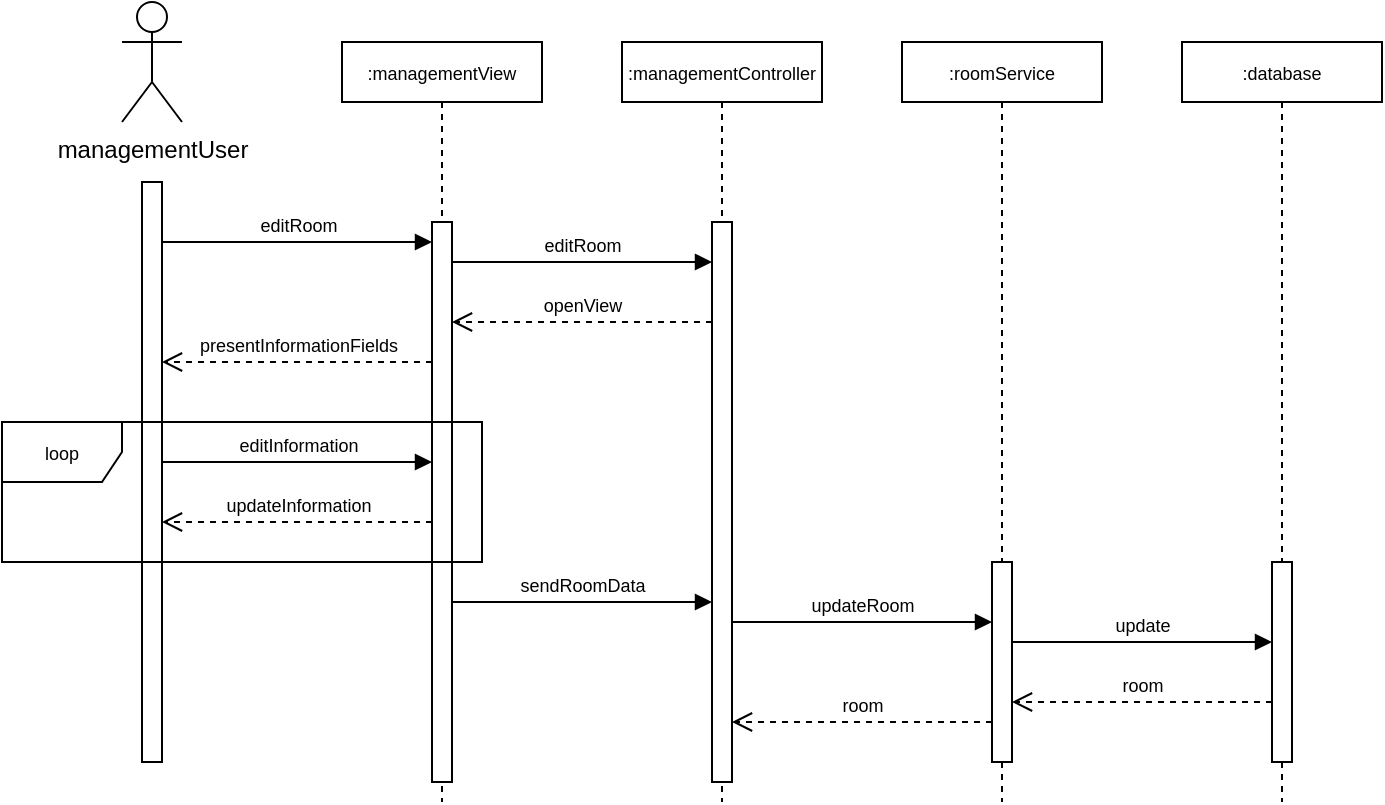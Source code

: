 <mxfile version="21.1.5" type="github">
  <diagram name="Seite-1" id="2M5eXFFC1SxqYQrEGzhu">
    <mxGraphModel dx="875" dy="438" grid="1" gridSize="10" guides="1" tooltips="1" connect="1" arrows="1" fold="1" page="1" pageScale="1" pageWidth="827" pageHeight="1169" math="0" shadow="0">
      <root>
        <mxCell id="0" />
        <mxCell id="1" parent="0" />
        <mxCell id="eeAkKd5FmDa_MluTbbMC-9" value="&lt;font style=&quot;font-size: 9px;&quot;&gt;:managementController&lt;/font&gt;" style="shape=umlLifeline;perimeter=lifelinePerimeter;whiteSpace=wrap;html=1;container=1;dropTarget=0;collapsible=0;recursiveResize=0;outlineConnect=0;portConstraint=eastwest;newEdgeStyle={&quot;edgeStyle&quot;:&quot;elbowEdgeStyle&quot;,&quot;elbow&quot;:&quot;vertical&quot;,&quot;curved&quot;:0,&quot;rounded&quot;:0};size=30;" vertex="1" parent="1">
          <mxGeometry x="340" y="120" width="100" height="380" as="geometry" />
        </mxCell>
        <mxCell id="eeAkKd5FmDa_MluTbbMC-10" value="" style="html=1;points=[];perimeter=orthogonalPerimeter;outlineConnect=0;targetShapes=umlLifeline;portConstraint=eastwest;newEdgeStyle={&quot;edgeStyle&quot;:&quot;elbowEdgeStyle&quot;,&quot;elbow&quot;:&quot;vertical&quot;,&quot;curved&quot;:0,&quot;rounded&quot;:0};" vertex="1" parent="eeAkKd5FmDa_MluTbbMC-9">
          <mxGeometry x="45" y="90" width="10" height="280" as="geometry" />
        </mxCell>
        <mxCell id="eeAkKd5FmDa_MluTbbMC-11" value="&lt;font style=&quot;font-size: 9px;&quot;&gt;:managementView&lt;/font&gt;" style="shape=umlLifeline;perimeter=lifelinePerimeter;whiteSpace=wrap;html=1;container=1;dropTarget=0;collapsible=0;recursiveResize=0;outlineConnect=0;portConstraint=eastwest;newEdgeStyle={&quot;edgeStyle&quot;:&quot;elbowEdgeStyle&quot;,&quot;elbow&quot;:&quot;vertical&quot;,&quot;curved&quot;:0,&quot;rounded&quot;:0};size=30;" vertex="1" parent="1">
          <mxGeometry x="200" y="120" width="100" height="380" as="geometry" />
        </mxCell>
        <mxCell id="eeAkKd5FmDa_MluTbbMC-12" value="" style="html=1;points=[];perimeter=orthogonalPerimeter;outlineConnect=0;targetShapes=umlLifeline;portConstraint=eastwest;newEdgeStyle={&quot;edgeStyle&quot;:&quot;elbowEdgeStyle&quot;,&quot;elbow&quot;:&quot;vertical&quot;,&quot;curved&quot;:0,&quot;rounded&quot;:0};" vertex="1" parent="eeAkKd5FmDa_MluTbbMC-11">
          <mxGeometry x="45" y="90" width="10" height="280" as="geometry" />
        </mxCell>
        <mxCell id="eeAkKd5FmDa_MluTbbMC-15" value="&lt;font style=&quot;font-size: 9px;&quot;&gt;:roomService&lt;/font&gt;" style="shape=umlLifeline;perimeter=lifelinePerimeter;whiteSpace=wrap;html=1;container=1;dropTarget=0;collapsible=0;recursiveResize=0;outlineConnect=0;portConstraint=eastwest;newEdgeStyle={&quot;edgeStyle&quot;:&quot;elbowEdgeStyle&quot;,&quot;elbow&quot;:&quot;vertical&quot;,&quot;curved&quot;:0,&quot;rounded&quot;:0};size=30;" vertex="1" parent="1">
          <mxGeometry x="480" y="120" width="100" height="380" as="geometry" />
        </mxCell>
        <mxCell id="eeAkKd5FmDa_MluTbbMC-16" value="" style="html=1;points=[];perimeter=orthogonalPerimeter;outlineConnect=0;targetShapes=umlLifeline;portConstraint=eastwest;newEdgeStyle={&quot;edgeStyle&quot;:&quot;elbowEdgeStyle&quot;,&quot;elbow&quot;:&quot;vertical&quot;,&quot;curved&quot;:0,&quot;rounded&quot;:0};" vertex="1" parent="eeAkKd5FmDa_MluTbbMC-15">
          <mxGeometry x="45" y="260" width="10" height="100" as="geometry" />
        </mxCell>
        <mxCell id="eeAkKd5FmDa_MluTbbMC-17" value="&lt;font style=&quot;font-size: 9px;&quot;&gt;:database&lt;/font&gt;" style="shape=umlLifeline;perimeter=lifelinePerimeter;whiteSpace=wrap;html=1;container=1;dropTarget=0;collapsible=0;recursiveResize=0;outlineConnect=0;portConstraint=eastwest;newEdgeStyle={&quot;edgeStyle&quot;:&quot;elbowEdgeStyle&quot;,&quot;elbow&quot;:&quot;vertical&quot;,&quot;curved&quot;:0,&quot;rounded&quot;:0};size=30;" vertex="1" parent="1">
          <mxGeometry x="620" y="120" width="100" height="380" as="geometry" />
        </mxCell>
        <mxCell id="eeAkKd5FmDa_MluTbbMC-18" value="" style="html=1;points=[];perimeter=orthogonalPerimeter;outlineConnect=0;targetShapes=umlLifeline;portConstraint=eastwest;newEdgeStyle={&quot;edgeStyle&quot;:&quot;elbowEdgeStyle&quot;,&quot;elbow&quot;:&quot;vertical&quot;,&quot;curved&quot;:0,&quot;rounded&quot;:0};" vertex="1" parent="eeAkKd5FmDa_MluTbbMC-17">
          <mxGeometry x="45" y="260" width="10" height="100" as="geometry" />
        </mxCell>
        <mxCell id="eeAkKd5FmDa_MluTbbMC-20" value="" style="html=1;points=[];perimeter=orthogonalPerimeter;outlineConnect=0;targetShapes=umlLifeline;portConstraint=eastwest;newEdgeStyle={&quot;edgeStyle&quot;:&quot;elbowEdgeStyle&quot;,&quot;elbow&quot;:&quot;vertical&quot;,&quot;curved&quot;:0,&quot;rounded&quot;:0};" vertex="1" parent="1">
          <mxGeometry x="100" y="190" width="10" height="290" as="geometry" />
        </mxCell>
        <mxCell id="eeAkKd5FmDa_MluTbbMC-22" value="managementUser" style="shape=umlActor;verticalLabelPosition=bottom;verticalAlign=top;html=1;" vertex="1" parent="1">
          <mxGeometry x="90" y="100" width="30" height="60" as="geometry" />
        </mxCell>
        <mxCell id="eeAkKd5FmDa_MluTbbMC-24" value="&lt;font style=&quot;font-size: 9px;&quot;&gt;editRoom&lt;/font&gt;" style="html=1;verticalAlign=bottom;endArrow=block;edgeStyle=elbowEdgeStyle;elbow=vertical;curved=0;rounded=0;" edge="1" parent="1" source="eeAkKd5FmDa_MluTbbMC-20" target="eeAkKd5FmDa_MluTbbMC-12">
          <mxGeometry width="80" relative="1" as="geometry">
            <mxPoint x="130" y="220" as="sourcePoint" />
            <mxPoint x="240" y="220" as="targetPoint" />
            <Array as="points">
              <mxPoint x="180" y="220" />
            </Array>
          </mxGeometry>
        </mxCell>
        <mxCell id="eeAkKd5FmDa_MluTbbMC-25" value="&lt;font style=&quot;font-size: 9px;&quot;&gt;presentInformationFields&lt;/font&gt;" style="html=1;verticalAlign=bottom;endArrow=open;dashed=1;endSize=8;edgeStyle=elbowEdgeStyle;elbow=vertical;curved=0;rounded=0;" edge="1" parent="1" source="eeAkKd5FmDa_MluTbbMC-12" target="eeAkKd5FmDa_MluTbbMC-20">
          <mxGeometry relative="1" as="geometry">
            <mxPoint x="240" y="260" as="sourcePoint" />
            <mxPoint x="120" y="260" as="targetPoint" />
            <Array as="points">
              <mxPoint x="220" y="280" />
              <mxPoint x="160" y="260" />
            </Array>
          </mxGeometry>
        </mxCell>
        <mxCell id="eeAkKd5FmDa_MluTbbMC-26" value="&lt;font style=&quot;font-size: 9px;&quot;&gt;editInformation&lt;/font&gt;" style="html=1;verticalAlign=bottom;endArrow=block;edgeStyle=elbowEdgeStyle;elbow=vertical;curved=0;rounded=0;" edge="1" parent="1" source="eeAkKd5FmDa_MluTbbMC-20" target="eeAkKd5FmDa_MluTbbMC-12">
          <mxGeometry width="80" relative="1" as="geometry">
            <mxPoint x="120" y="300" as="sourcePoint" />
            <mxPoint x="240" y="300" as="targetPoint" />
            <Array as="points">
              <mxPoint x="230" y="330" />
              <mxPoint x="210" y="310" />
              <mxPoint x="178" y="290" />
            </Array>
          </mxGeometry>
        </mxCell>
        <mxCell id="eeAkKd5FmDa_MluTbbMC-27" value="&lt;font style=&quot;font-size: 9px;&quot;&gt;editRoom&lt;/font&gt;" style="html=1;verticalAlign=bottom;endArrow=block;edgeStyle=elbowEdgeStyle;elbow=vertical;curved=0;rounded=0;" edge="1" parent="1" source="eeAkKd5FmDa_MluTbbMC-12" target="eeAkKd5FmDa_MluTbbMC-10">
          <mxGeometry width="80" relative="1" as="geometry">
            <mxPoint x="270" y="230" as="sourcePoint" />
            <mxPoint x="380" y="230" as="targetPoint" />
            <Array as="points">
              <mxPoint x="300" y="230" />
            </Array>
          </mxGeometry>
        </mxCell>
        <mxCell id="eeAkKd5FmDa_MluTbbMC-28" value="&lt;font style=&quot;font-size: 9px;&quot;&gt;openView&lt;/font&gt;" style="html=1;verticalAlign=bottom;endArrow=open;dashed=1;endSize=8;edgeStyle=elbowEdgeStyle;elbow=vertical;curved=0;rounded=0;" edge="1" parent="1" source="eeAkKd5FmDa_MluTbbMC-10" target="eeAkKd5FmDa_MluTbbMC-12">
          <mxGeometry relative="1" as="geometry">
            <mxPoint x="375" y="260" as="sourcePoint" />
            <mxPoint x="260" y="260" as="targetPoint" />
            <Array as="points">
              <mxPoint x="280" y="260" />
              <mxPoint x="290" y="250" />
              <mxPoint x="290" y="260" />
            </Array>
          </mxGeometry>
        </mxCell>
        <mxCell id="eeAkKd5FmDa_MluTbbMC-30" value="&lt;font style=&quot;font-size: 9px;&quot;&gt;updateInformation&lt;br&gt;&lt;/font&gt;" style="html=1;verticalAlign=bottom;endArrow=open;dashed=1;endSize=8;edgeStyle=elbowEdgeStyle;elbow=vertical;curved=0;rounded=0;" edge="1" parent="1" source="eeAkKd5FmDa_MluTbbMC-12" target="eeAkKd5FmDa_MluTbbMC-20">
          <mxGeometry relative="1" as="geometry">
            <mxPoint x="230" y="360" as="sourcePoint" />
            <mxPoint x="120" y="360" as="targetPoint" />
            <Array as="points">
              <mxPoint x="220" y="360" />
              <mxPoint x="160" y="340" />
            </Array>
          </mxGeometry>
        </mxCell>
        <mxCell id="eeAkKd5FmDa_MluTbbMC-31" value="&lt;font style=&quot;font-size: 9px;&quot;&gt;loop&lt;/font&gt;" style="shape=umlFrame;whiteSpace=wrap;html=1;pointerEvents=0;" vertex="1" parent="1">
          <mxGeometry x="30" y="310" width="240" height="70" as="geometry" />
        </mxCell>
        <mxCell id="eeAkKd5FmDa_MluTbbMC-32" value="&lt;font style=&quot;font-size: 9px;&quot;&gt;sendRoomData&lt;/font&gt;" style="html=1;verticalAlign=bottom;endArrow=block;edgeStyle=elbowEdgeStyle;elbow=vertical;curved=0;rounded=0;" edge="1" parent="1" source="eeAkKd5FmDa_MluTbbMC-12" target="eeAkKd5FmDa_MluTbbMC-10">
          <mxGeometry width="80" relative="1" as="geometry">
            <mxPoint x="270" y="400" as="sourcePoint" />
            <mxPoint x="380" y="400" as="targetPoint" />
            <Array as="points">
              <mxPoint x="295" y="400" />
            </Array>
          </mxGeometry>
        </mxCell>
        <mxCell id="eeAkKd5FmDa_MluTbbMC-33" value="&lt;font style=&quot;font-size: 9px;&quot;&gt;updateRoom&lt;/font&gt;" style="html=1;verticalAlign=bottom;endArrow=block;edgeStyle=elbowEdgeStyle;elbow=vertical;curved=0;rounded=0;" edge="1" parent="1" source="eeAkKd5FmDa_MluTbbMC-10" target="eeAkKd5FmDa_MluTbbMC-16">
          <mxGeometry width="80" relative="1" as="geometry">
            <mxPoint x="400" y="410" as="sourcePoint" />
            <mxPoint x="520" y="410" as="targetPoint" />
            <Array as="points">
              <mxPoint x="440" y="410" />
            </Array>
          </mxGeometry>
        </mxCell>
        <mxCell id="eeAkKd5FmDa_MluTbbMC-34" value="&lt;font style=&quot;font-size: 9px;&quot;&gt;update&lt;/font&gt;" style="html=1;verticalAlign=bottom;endArrow=block;edgeStyle=elbowEdgeStyle;elbow=vertical;curved=0;rounded=0;" edge="1" parent="1" source="eeAkKd5FmDa_MluTbbMC-16" target="eeAkKd5FmDa_MluTbbMC-18">
          <mxGeometry width="80" relative="1" as="geometry">
            <mxPoint x="550" y="420" as="sourcePoint" />
            <mxPoint x="660" y="420" as="targetPoint" />
            <Array as="points">
              <mxPoint x="575" y="420" />
            </Array>
          </mxGeometry>
        </mxCell>
        <mxCell id="eeAkKd5FmDa_MluTbbMC-35" value="&lt;br&gt;&lt;font style=&quot;font-size: 9px;&quot;&gt;room&lt;/font&gt;" style="html=1;verticalAlign=bottom;endArrow=open;dashed=1;endSize=8;edgeStyle=elbowEdgeStyle;elbow=vertical;curved=0;rounded=0;" edge="1" parent="1" source="eeAkKd5FmDa_MluTbbMC-18" target="eeAkKd5FmDa_MluTbbMC-16">
          <mxGeometry relative="1" as="geometry">
            <mxPoint x="660" y="450" as="sourcePoint" />
            <mxPoint x="540" y="450" as="targetPoint" />
            <Array as="points">
              <mxPoint x="570" y="450" />
              <mxPoint x="575" y="440" />
              <mxPoint x="575" y="450" />
            </Array>
          </mxGeometry>
        </mxCell>
        <mxCell id="eeAkKd5FmDa_MluTbbMC-36" value="&lt;br&gt;&lt;font style=&quot;font-size: 9px;&quot;&gt;room&lt;/font&gt;" style="html=1;verticalAlign=bottom;endArrow=open;dashed=1;endSize=8;edgeStyle=elbowEdgeStyle;elbow=vertical;curved=0;rounded=0;" edge="1" parent="1" source="eeAkKd5FmDa_MluTbbMC-16" target="eeAkKd5FmDa_MluTbbMC-10">
          <mxGeometry relative="1" as="geometry">
            <mxPoint x="520" y="460" as="sourcePoint" />
            <mxPoint x="410" y="460" as="targetPoint" />
            <Array as="points">
              <mxPoint x="425" y="460" />
              <mxPoint x="430" y="450" />
              <mxPoint x="430" y="460" />
            </Array>
          </mxGeometry>
        </mxCell>
      </root>
    </mxGraphModel>
  </diagram>
</mxfile>
